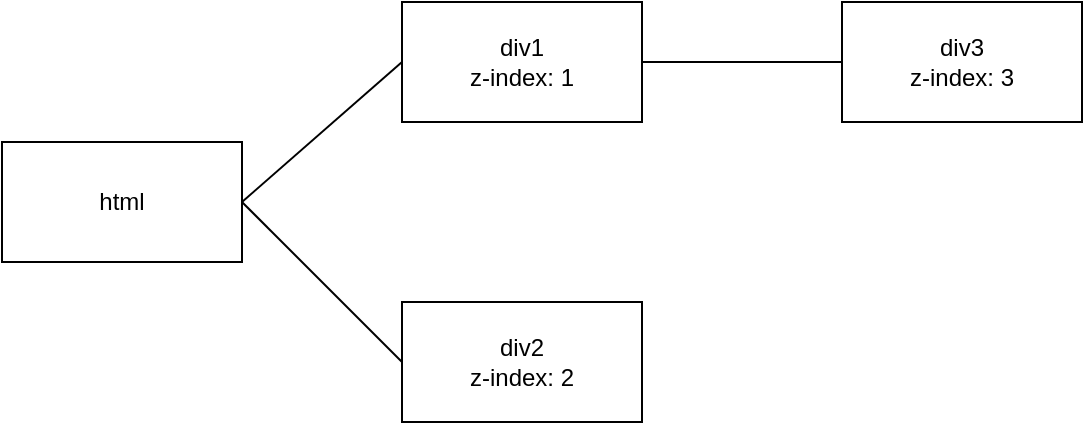 <mxfile version="13.6.6" type="device"><diagram id="fwpzGilRDQCSwgs5a_kw" name="Page-1"><mxGraphModel dx="1315" dy="695" grid="1" gridSize="10" guides="1" tooltips="1" connect="1" arrows="1" fold="1" page="1" pageScale="1" pageWidth="827" pageHeight="1169" math="0" shadow="0"><root><mxCell id="0"/><mxCell id="1" parent="0"/><mxCell id="5sEihKJU7EMKg2cMn3qz-1" value="html" style="rounded=0;whiteSpace=wrap;html=1;" vertex="1" parent="1"><mxGeometry x="90" y="240" width="120" height="60" as="geometry"/></mxCell><mxCell id="5sEihKJU7EMKg2cMn3qz-2" value="div1&lt;br&gt;z-index: 1" style="rounded=0;whiteSpace=wrap;html=1;" vertex="1" parent="1"><mxGeometry x="290" y="170" width="120" height="60" as="geometry"/></mxCell><mxCell id="5sEihKJU7EMKg2cMn3qz-3" value="div2&lt;br&gt;z-index: 2" style="rounded=0;whiteSpace=wrap;html=1;" vertex="1" parent="1"><mxGeometry x="290" y="320" width="120" height="60" as="geometry"/></mxCell><mxCell id="5sEihKJU7EMKg2cMn3qz-4" value="div3&lt;br&gt;z-index: 3" style="rounded=0;whiteSpace=wrap;html=1;" vertex="1" parent="1"><mxGeometry x="510" y="170" width="120" height="60" as="geometry"/></mxCell><mxCell id="5sEihKJU7EMKg2cMn3qz-5" value="" style="endArrow=none;html=1;exitX=1;exitY=0.5;exitDx=0;exitDy=0;entryX=0;entryY=0.5;entryDx=0;entryDy=0;" edge="1" parent="1" source="5sEihKJU7EMKg2cMn3qz-1" target="5sEihKJU7EMKg2cMn3qz-3"><mxGeometry width="50" height="50" relative="1" as="geometry"><mxPoint x="200" y="460" as="sourcePoint"/><mxPoint x="250" y="410" as="targetPoint"/></mxGeometry></mxCell><mxCell id="5sEihKJU7EMKg2cMn3qz-6" value="" style="endArrow=none;html=1;exitX=1;exitY=0.5;exitDx=0;exitDy=0;entryX=0;entryY=0.5;entryDx=0;entryDy=0;" edge="1" parent="1" source="5sEihKJU7EMKg2cMn3qz-1" target="5sEihKJU7EMKg2cMn3qz-2"><mxGeometry width="50" height="50" relative="1" as="geometry"><mxPoint x="220" y="280" as="sourcePoint"/><mxPoint x="300" y="360" as="targetPoint"/></mxGeometry></mxCell><mxCell id="5sEihKJU7EMKg2cMn3qz-7" value="" style="endArrow=none;html=1;exitX=1;exitY=0.5;exitDx=0;exitDy=0;entryX=0;entryY=0.5;entryDx=0;entryDy=0;" edge="1" parent="1" source="5sEihKJU7EMKg2cMn3qz-2" target="5sEihKJU7EMKg2cMn3qz-4"><mxGeometry width="50" height="50" relative="1" as="geometry"><mxPoint x="230" y="290" as="sourcePoint"/><mxPoint x="310" y="370" as="targetPoint"/></mxGeometry></mxCell></root></mxGraphModel></diagram></mxfile>